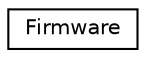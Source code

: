 digraph "Graphical Class Hierarchy"
{
 // LATEX_PDF_SIZE
  edge [fontname="Helvetica",fontsize="10",labelfontname="Helvetica",labelfontsize="10"];
  node [fontname="Helvetica",fontsize="10",shape=record];
  rankdir="LR";
  Node0 [label="Firmware",height=0.2,width=0.4,color="black", fillcolor="white", style="filled",URL="$structFirmware.html",tooltip="Firmware struct."];
}
